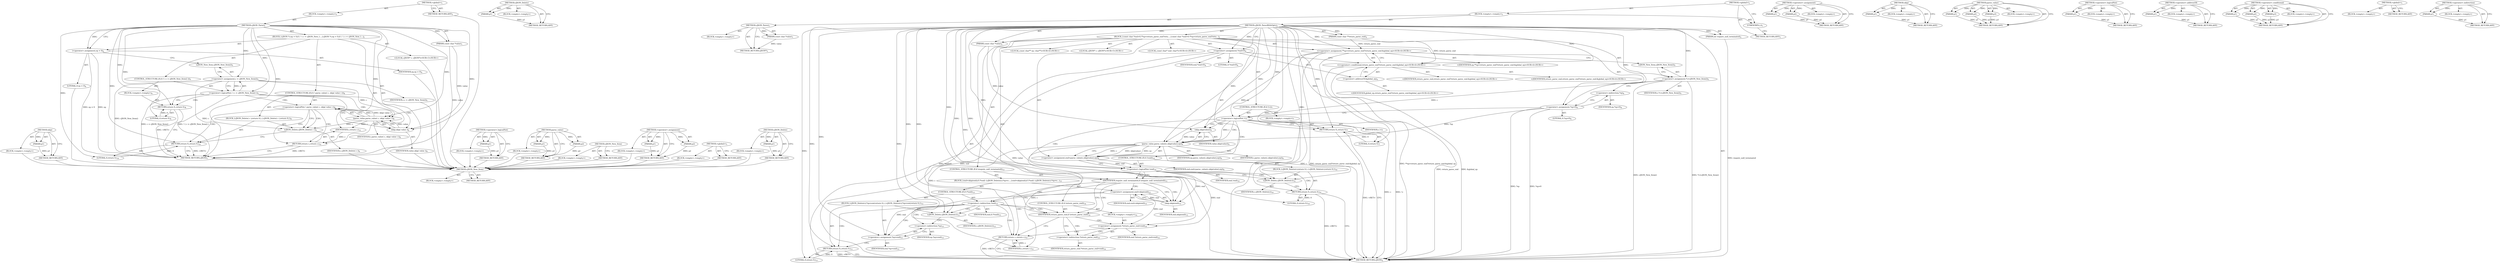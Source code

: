 digraph "&lt;operator&gt;.indirection" {
vulnerable_76 [label=<(METHOD,skip)>];
vulnerable_77 [label=<(PARAM,p1)>];
vulnerable_78 [label=<(BLOCK,&lt;empty&gt;,&lt;empty&gt;)>];
vulnerable_79 [label=<(METHOD_RETURN,ANY)>];
vulnerable_6 [label=<(METHOD,&lt;global&gt;)<SUB>1</SUB>>];
vulnerable_7 [label=<(BLOCK,&lt;empty&gt;,&lt;empty&gt;)<SUB>1</SUB>>];
vulnerable_8 [label=<(METHOD,cJSON_Parse)<SUB>1</SUB>>];
vulnerable_9 [label=<(PARAM,const char *value)<SUB>1</SUB>>];
vulnerable_10 [label=<(BLOCK,{
	cJSON *c;
	ep = 0;
	if ( ! ( c = cJSON_New_I...,{
	cJSON *c;
	ep = 0;
	if ( ! ( c = cJSON_New_I...)<SUB>2</SUB>>];
vulnerable_11 [label="<(LOCAL,cJSON* c: cJSON*)<SUB>3</SUB>>"];
vulnerable_12 [label=<(&lt;operator&gt;.assignment,ep = 0)<SUB>4</SUB>>];
vulnerable_13 [label=<(IDENTIFIER,ep,ep = 0)<SUB>4</SUB>>];
vulnerable_14 [label=<(LITERAL,0,ep = 0)<SUB>4</SUB>>];
vulnerable_15 [label=<(CONTROL_STRUCTURE,IF,if (! ( c = cJSON_New_Item() )))<SUB>5</SUB>>];
vulnerable_16 [label=<(&lt;operator&gt;.logicalNot,! ( c = cJSON_New_Item() ))<SUB>5</SUB>>];
vulnerable_17 [label=<(&lt;operator&gt;.assignment,c = cJSON_New_Item())<SUB>5</SUB>>];
vulnerable_18 [label=<(IDENTIFIER,c,c = cJSON_New_Item())<SUB>5</SUB>>];
vulnerable_19 [label=<(cJSON_New_Item,cJSON_New_Item())<SUB>5</SUB>>];
vulnerable_20 [label=<(BLOCK,&lt;empty&gt;,&lt;empty&gt;)<SUB>6</SUB>>];
vulnerable_21 [label=<(RETURN,return 0;,return 0;)<SUB>6</SUB>>];
vulnerable_22 [label=<(LITERAL,0,return 0;)<SUB>6</SUB>>];
vulnerable_23 [label=<(CONTROL_STRUCTURE,IF,if (! parse_value( c, skip( value ) )))<SUB>8</SUB>>];
vulnerable_24 [label=<(&lt;operator&gt;.logicalNot,! parse_value( c, skip( value ) ))<SUB>8</SUB>>];
vulnerable_25 [label=<(parse_value,parse_value( c, skip( value ) ))<SUB>8</SUB>>];
vulnerable_26 [label=<(IDENTIFIER,c,parse_value( c, skip( value ) ))<SUB>8</SUB>>];
vulnerable_27 [label=<(skip,skip( value ))<SUB>8</SUB>>];
vulnerable_28 [label=<(IDENTIFIER,value,skip( value ))<SUB>8</SUB>>];
vulnerable_29 [label=<(BLOCK,{
		cJSON_Delete( c );
		return 0;
	},{
		cJSON_Delete( c );
		return 0;
	})<SUB>8</SUB>>];
vulnerable_30 [label=<(cJSON_Delete,cJSON_Delete( c ))<SUB>9</SUB>>];
vulnerable_31 [label=<(IDENTIFIER,c,cJSON_Delete( c ))<SUB>9</SUB>>];
vulnerable_32 [label=<(RETURN,return 0;,return 0;)<SUB>10</SUB>>];
vulnerable_33 [label=<(LITERAL,0,return 0;)<SUB>10</SUB>>];
vulnerable_34 [label=<(RETURN,return c;,return c;)<SUB>12</SUB>>];
vulnerable_35 [label=<(IDENTIFIER,c,return c;)<SUB>12</SUB>>];
vulnerable_36 [label=<(METHOD_RETURN,cJSON)<SUB>1</SUB>>];
vulnerable_38 [label=<(METHOD_RETURN,ANY)<SUB>1</SUB>>];
vulnerable_64 [label=<(METHOD,&lt;operator&gt;.logicalNot)>];
vulnerable_65 [label=<(PARAM,p1)>];
vulnerable_66 [label=<(BLOCK,&lt;empty&gt;,&lt;empty&gt;)>];
vulnerable_67 [label=<(METHOD_RETURN,ANY)>];
vulnerable_71 [label=<(METHOD,parse_value)>];
vulnerable_72 [label=<(PARAM,p1)>];
vulnerable_73 [label=<(PARAM,p2)>];
vulnerable_74 [label=<(BLOCK,&lt;empty&gt;,&lt;empty&gt;)>];
vulnerable_75 [label=<(METHOD_RETURN,ANY)>];
vulnerable_68 [label=<(METHOD,cJSON_New_Item)>];
vulnerable_69 [label=<(BLOCK,&lt;empty&gt;,&lt;empty&gt;)>];
vulnerable_70 [label=<(METHOD_RETURN,ANY)>];
vulnerable_59 [label=<(METHOD,&lt;operator&gt;.assignment)>];
vulnerable_60 [label=<(PARAM,p1)>];
vulnerable_61 [label=<(PARAM,p2)>];
vulnerable_62 [label=<(BLOCK,&lt;empty&gt;,&lt;empty&gt;)>];
vulnerable_63 [label=<(METHOD_RETURN,ANY)>];
vulnerable_53 [label=<(METHOD,&lt;global&gt;)<SUB>1</SUB>>];
vulnerable_54 [label=<(BLOCK,&lt;empty&gt;,&lt;empty&gt;)>];
vulnerable_55 [label=<(METHOD_RETURN,ANY)>];
vulnerable_80 [label=<(METHOD,cJSON_Delete)>];
vulnerable_81 [label=<(PARAM,p1)>];
vulnerable_82 [label=<(BLOCK,&lt;empty&gt;,&lt;empty&gt;)>];
vulnerable_83 [label=<(METHOD_RETURN,ANY)>];
fixed_128 [label=<(METHOD,cJSON_New_Item)>];
fixed_129 [label=<(BLOCK,&lt;empty&gt;,&lt;empty&gt;)>];
fixed_130 [label=<(METHOD_RETURN,ANY)>];
fixed_149 [label=<(METHOD,cJSON_Delete)>];
fixed_150 [label=<(PARAM,p1)>];
fixed_151 [label=<(BLOCK,&lt;empty&gt;,&lt;empty&gt;)>];
fixed_152 [label=<(METHOD_RETURN,ANY)>];
fixed_6 [label=<(METHOD,&lt;global&gt;)<SUB>1</SUB>>];
fixed_7 [label=<(BLOCK,&lt;empty&gt;,&lt;empty&gt;)<SUB>1</SUB>>];
fixed_8 [label=<(METHOD,cJSON_Parse)<SUB>1</SUB>>];
fixed_9 [label=<(PARAM,const char *value)<SUB>1</SUB>>];
fixed_10 [label=<(BLOCK,&lt;empty&gt;,&lt;empty&gt;)>];
fixed_11 [label=<(METHOD_RETURN,cJSON*)<SUB>1</SUB>>];
fixed_13 [label=<(UNKNOWN,),))<SUB>1</SUB>>];
fixed_14 [label=<(METHOD,cJSON_ParseWithOpts)<SUB>2</SUB>>];
fixed_15 [label=<(PARAM,const char *value)<SUB>2</SUB>>];
fixed_16 [label=<(PARAM,const char **return_parse_end)<SUB>2</SUB>>];
fixed_17 [label=<(PARAM,int require_null_terminated)<SUB>2</SUB>>];
fixed_18 [label=<(BLOCK,{
	const char *end=0,**ep=return_parse_end?retu...,{
	const char *end=0,**ep=return_parse_end?retu...)<SUB>3</SUB>>];
fixed_19 [label="<(LOCAL,const char* end: char*)<SUB>4</SUB>>"];
fixed_20 [label="<(LOCAL,const char** ep: char**)<SUB>4</SUB>>"];
fixed_21 [label=<(&lt;operator&gt;.assignment,*end=0)<SUB>4</SUB>>];
fixed_22 [label=<(IDENTIFIER,end,*end=0)<SUB>4</SUB>>];
fixed_23 [label=<(LITERAL,0,*end=0)<SUB>4</SUB>>];
fixed_24 [label="<(&lt;operator&gt;.assignment,**ep=return_parse_end?return_parse_end:&amp;global_ep)<SUB>4</SUB>>"];
fixed_25 [label="<(IDENTIFIER,ep,**ep=return_parse_end?return_parse_end:&amp;global_ep)<SUB>4</SUB>>"];
fixed_26 [label="<(&lt;operator&gt;.conditional,return_parse_end?return_parse_end:&amp;global_ep)<SUB>4</SUB>>"];
fixed_27 [label="<(IDENTIFIER,return_parse_end,return_parse_end?return_parse_end:&amp;global_ep)<SUB>4</SUB>>"];
fixed_28 [label="<(IDENTIFIER,return_parse_end,return_parse_end?return_parse_end:&amp;global_ep)<SUB>4</SUB>>"];
fixed_29 [label=<(&lt;operator&gt;.addressOf,&amp;global_ep)<SUB>4</SUB>>];
fixed_30 [label="<(IDENTIFIER,global_ep,return_parse_end?return_parse_end:&amp;global_ep)<SUB>4</SUB>>"];
fixed_31 [label="<(LOCAL,cJSON* c: cJSON*)<SUB>5</SUB>>"];
fixed_32 [label=<(&lt;operator&gt;.assignment,*c=cJSON_New_Item())<SUB>5</SUB>>];
fixed_33 [label=<(IDENTIFIER,c,*c=cJSON_New_Item())<SUB>5</SUB>>];
fixed_34 [label=<(cJSON_New_Item,cJSON_New_Item())<SUB>5</SUB>>];
fixed_35 [label=<(&lt;operator&gt;.assignment,*ep=0)<SUB>6</SUB>>];
fixed_36 [label=<(&lt;operator&gt;.indirection,*ep)<SUB>6</SUB>>];
fixed_37 [label=<(IDENTIFIER,ep,*ep=0)<SUB>6</SUB>>];
fixed_38 [label=<(LITERAL,0,*ep=0)<SUB>6</SUB>>];
fixed_39 [label=<(CONTROL_STRUCTURE,IF,if (!c))<SUB>7</SUB>>];
fixed_40 [label=<(&lt;operator&gt;.logicalNot,!c)<SUB>7</SUB>>];
fixed_41 [label=<(IDENTIFIER,c,!c)<SUB>7</SUB>>];
fixed_42 [label=<(BLOCK,&lt;empty&gt;,&lt;empty&gt;)<SUB>7</SUB>>];
fixed_43 [label=<(RETURN,return 0;,return 0;)<SUB>7</SUB>>];
fixed_44 [label=<(LITERAL,0,return 0;)<SUB>7</SUB>>];
fixed_45 [label=<(&lt;operator&gt;.assignment,end=parse_value(c,skip(value),ep))<SUB>9</SUB>>];
fixed_46 [label=<(IDENTIFIER,end,end=parse_value(c,skip(value),ep))<SUB>9</SUB>>];
fixed_47 [label=<(parse_value,parse_value(c,skip(value),ep))<SUB>9</SUB>>];
fixed_48 [label=<(IDENTIFIER,c,parse_value(c,skip(value),ep))<SUB>9</SUB>>];
fixed_49 [label=<(skip,skip(value))<SUB>9</SUB>>];
fixed_50 [label=<(IDENTIFIER,value,skip(value))<SUB>9</SUB>>];
fixed_51 [label=<(IDENTIFIER,ep,parse_value(c,skip(value),ep))<SUB>9</SUB>>];
fixed_52 [label=<(CONTROL_STRUCTURE,IF,if (!end))<SUB>10</SUB>>];
fixed_53 [label=<(&lt;operator&gt;.logicalNot,!end)<SUB>10</SUB>>];
fixed_54 [label=<(IDENTIFIER,end,!end)<SUB>10</SUB>>];
fixed_55 [label=<(BLOCK,{cJSON_Delete(c);return 0;},{cJSON_Delete(c);return 0;})<SUB>10</SUB>>];
fixed_56 [label=<(cJSON_Delete,cJSON_Delete(c))<SUB>10</SUB>>];
fixed_57 [label=<(IDENTIFIER,c,cJSON_Delete(c))<SUB>10</SUB>>];
fixed_58 [label=<(RETURN,return 0;,return 0;)<SUB>10</SUB>>];
fixed_59 [label=<(LITERAL,0,return 0;)<SUB>10</SUB>>];
fixed_60 [label=<(CONTROL_STRUCTURE,IF,if (require_null_terminated))<SUB>13</SUB>>];
fixed_61 [label=<(IDENTIFIER,require_null_terminated,if (require_null_terminated))<SUB>13</SUB>>];
fixed_62 [label=<(BLOCK,{end=skip(end);if (*end) {cJSON_Delete(c);*ep=e...,{end=skip(end);if (*end) {cJSON_Delete(c);*ep=e...)<SUB>13</SUB>>];
fixed_63 [label=<(&lt;operator&gt;.assignment,end=skip(end))<SUB>13</SUB>>];
fixed_64 [label=<(IDENTIFIER,end,end=skip(end))<SUB>13</SUB>>];
fixed_65 [label=<(skip,skip(end))<SUB>13</SUB>>];
fixed_66 [label=<(IDENTIFIER,end,skip(end))<SUB>13</SUB>>];
fixed_67 [label=<(CONTROL_STRUCTURE,IF,if (*end))<SUB>13</SUB>>];
fixed_68 [label=<(&lt;operator&gt;.indirection,*end)<SUB>13</SUB>>];
fixed_69 [label=<(IDENTIFIER,end,if (*end))<SUB>13</SUB>>];
fixed_70 [label=<(BLOCK,{cJSON_Delete(c);*ep=end;return 0;},{cJSON_Delete(c);*ep=end;return 0;})<SUB>13</SUB>>];
fixed_71 [label=<(cJSON_Delete,cJSON_Delete(c))<SUB>13</SUB>>];
fixed_72 [label=<(IDENTIFIER,c,cJSON_Delete(c))<SUB>13</SUB>>];
fixed_73 [label=<(&lt;operator&gt;.assignment,*ep=end)<SUB>13</SUB>>];
fixed_74 [label=<(&lt;operator&gt;.indirection,*ep)<SUB>13</SUB>>];
fixed_75 [label=<(IDENTIFIER,ep,*ep=end)<SUB>13</SUB>>];
fixed_76 [label=<(IDENTIFIER,end,*ep=end)<SUB>13</SUB>>];
fixed_77 [label=<(RETURN,return 0;,return 0;)<SUB>13</SUB>>];
fixed_78 [label=<(LITERAL,0,return 0;)<SUB>13</SUB>>];
fixed_79 [label=<(CONTROL_STRUCTURE,IF,if (return_parse_end))<SUB>14</SUB>>];
fixed_80 [label=<(IDENTIFIER,return_parse_end,if (return_parse_end))<SUB>14</SUB>>];
fixed_81 [label=<(BLOCK,&lt;empty&gt;,&lt;empty&gt;)<SUB>14</SUB>>];
fixed_82 [label=<(&lt;operator&gt;.assignment,*return_parse_end=end)<SUB>14</SUB>>];
fixed_83 [label=<(&lt;operator&gt;.indirection,*return_parse_end)<SUB>14</SUB>>];
fixed_84 [label=<(IDENTIFIER,return_parse_end,*return_parse_end=end)<SUB>14</SUB>>];
fixed_85 [label=<(IDENTIFIER,end,*return_parse_end=end)<SUB>14</SUB>>];
fixed_86 [label=<(RETURN,return c;,return c;)<SUB>15</SUB>>];
fixed_87 [label=<(IDENTIFIER,c,return c;)<SUB>15</SUB>>];
fixed_88 [label=<(METHOD_RETURN,cJSON)<SUB>2</SUB>>];
fixed_90 [label=<(METHOD_RETURN,ANY)<SUB>1</SUB>>];
fixed_113 [label=<(METHOD,&lt;operator&gt;.assignment)>];
fixed_114 [label=<(PARAM,p1)>];
fixed_115 [label=<(PARAM,p2)>];
fixed_116 [label=<(BLOCK,&lt;empty&gt;,&lt;empty&gt;)>];
fixed_117 [label=<(METHOD_RETURN,ANY)>];
fixed_145 [label=<(METHOD,skip)>];
fixed_146 [label=<(PARAM,p1)>];
fixed_147 [label=<(BLOCK,&lt;empty&gt;,&lt;empty&gt;)>];
fixed_148 [label=<(METHOD_RETURN,ANY)>];
fixed_139 [label=<(METHOD,parse_value)>];
fixed_140 [label=<(PARAM,p1)>];
fixed_141 [label=<(PARAM,p2)>];
fixed_142 [label=<(PARAM,p3)>];
fixed_143 [label=<(BLOCK,&lt;empty&gt;,&lt;empty&gt;)>];
fixed_144 [label=<(METHOD_RETURN,ANY)>];
fixed_135 [label=<(METHOD,&lt;operator&gt;.logicalNot)>];
fixed_136 [label=<(PARAM,p1)>];
fixed_137 [label=<(BLOCK,&lt;empty&gt;,&lt;empty&gt;)>];
fixed_138 [label=<(METHOD_RETURN,ANY)>];
fixed_124 [label=<(METHOD,&lt;operator&gt;.addressOf)>];
fixed_125 [label=<(PARAM,p1)>];
fixed_126 [label=<(BLOCK,&lt;empty&gt;,&lt;empty&gt;)>];
fixed_127 [label=<(METHOD_RETURN,ANY)>];
fixed_118 [label=<(METHOD,&lt;operator&gt;.conditional)>];
fixed_119 [label=<(PARAM,p1)>];
fixed_120 [label=<(PARAM,p2)>];
fixed_121 [label=<(PARAM,p3)>];
fixed_122 [label=<(BLOCK,&lt;empty&gt;,&lt;empty&gt;)>];
fixed_123 [label=<(METHOD_RETURN,ANY)>];
fixed_107 [label=<(METHOD,&lt;global&gt;)<SUB>1</SUB>>];
fixed_108 [label=<(BLOCK,&lt;empty&gt;,&lt;empty&gt;)>];
fixed_109 [label=<(METHOD_RETURN,ANY)>];
fixed_131 [label=<(METHOD,&lt;operator&gt;.indirection)>];
fixed_132 [label=<(PARAM,p1)>];
fixed_133 [label=<(BLOCK,&lt;empty&gt;,&lt;empty&gt;)>];
fixed_134 [label=<(METHOD_RETURN,ANY)>];
vulnerable_76 -> vulnerable_77  [key=0, label="AST: "];
vulnerable_76 -> vulnerable_77  [key=1, label="DDG: "];
vulnerable_76 -> vulnerable_78  [key=0, label="AST: "];
vulnerable_76 -> vulnerable_79  [key=0, label="AST: "];
vulnerable_76 -> vulnerable_79  [key=1, label="CFG: "];
vulnerable_77 -> vulnerable_79  [key=0, label="DDG: p1"];
vulnerable_78 -> fixed_128  [key=0];
vulnerable_79 -> fixed_128  [key=0];
vulnerable_6 -> vulnerable_7  [key=0, label="AST: "];
vulnerable_6 -> vulnerable_38  [key=0, label="AST: "];
vulnerable_6 -> vulnerable_38  [key=1, label="CFG: "];
vulnerable_7 -> vulnerable_8  [key=0, label="AST: "];
vulnerable_8 -> vulnerable_9  [key=0, label="AST: "];
vulnerable_8 -> vulnerable_9  [key=1, label="DDG: "];
vulnerable_8 -> vulnerable_10  [key=0, label="AST: "];
vulnerable_8 -> vulnerable_36  [key=0, label="AST: "];
vulnerable_8 -> vulnerable_12  [key=0, label="CFG: "];
vulnerable_8 -> vulnerable_12  [key=1, label="DDG: "];
vulnerable_8 -> vulnerable_35  [key=0, label="DDG: "];
vulnerable_8 -> vulnerable_16  [key=0, label="DDG: "];
vulnerable_8 -> vulnerable_21  [key=0, label="DDG: "];
vulnerable_8 -> vulnerable_32  [key=0, label="DDG: "];
vulnerable_8 -> vulnerable_17  [key=0, label="DDG: "];
vulnerable_8 -> vulnerable_22  [key=0, label="DDG: "];
vulnerable_8 -> vulnerable_25  [key=0, label="DDG: "];
vulnerable_8 -> vulnerable_30  [key=0, label="DDG: "];
vulnerable_8 -> vulnerable_33  [key=0, label="DDG: "];
vulnerable_8 -> vulnerable_27  [key=0, label="DDG: "];
vulnerable_9 -> vulnerable_36  [key=0, label="DDG: value"];
vulnerable_9 -> vulnerable_27  [key=0, label="DDG: value"];
vulnerable_10 -> vulnerable_11  [key=0, label="AST: "];
vulnerable_10 -> vulnerable_12  [key=0, label="AST: "];
vulnerable_10 -> vulnerable_15  [key=0, label="AST: "];
vulnerable_10 -> vulnerable_23  [key=0, label="AST: "];
vulnerable_10 -> vulnerable_34  [key=0, label="AST: "];
vulnerable_11 -> fixed_128  [key=0];
vulnerable_12 -> vulnerable_13  [key=0, label="AST: "];
vulnerable_12 -> vulnerable_14  [key=0, label="AST: "];
vulnerable_12 -> vulnerable_19  [key=0, label="CFG: "];
vulnerable_12 -> vulnerable_36  [key=0, label="DDG: ep = 0"];
vulnerable_12 -> vulnerable_36  [key=1, label="DDG: ep"];
vulnerable_13 -> fixed_128  [key=0];
vulnerable_14 -> fixed_128  [key=0];
vulnerable_15 -> vulnerable_16  [key=0, label="AST: "];
vulnerable_15 -> vulnerable_20  [key=0, label="AST: "];
vulnerable_16 -> vulnerable_17  [key=0, label="AST: "];
vulnerable_16 -> vulnerable_21  [key=0, label="CFG: "];
vulnerable_16 -> vulnerable_21  [key=1, label="CDG: "];
vulnerable_16 -> vulnerable_27  [key=0, label="CFG: "];
vulnerable_16 -> vulnerable_27  [key=1, label="CDG: "];
vulnerable_16 -> vulnerable_36  [key=0, label="DDG: c = cJSON_New_Item()"];
vulnerable_16 -> vulnerable_36  [key=1, label="DDG: ! ( c = cJSON_New_Item() )"];
vulnerable_16 -> vulnerable_24  [key=0, label="CDG: "];
vulnerable_16 -> vulnerable_25  [key=0, label="CDG: "];
vulnerable_17 -> vulnerable_18  [key=0, label="AST: "];
vulnerable_17 -> vulnerable_19  [key=0, label="AST: "];
vulnerable_17 -> vulnerable_16  [key=0, label="CFG: "];
vulnerable_17 -> vulnerable_16  [key=1, label="DDG: c"];
vulnerable_17 -> vulnerable_36  [key=0, label="DDG: c"];
vulnerable_17 -> vulnerable_36  [key=1, label="DDG: cJSON_New_Item()"];
vulnerable_17 -> vulnerable_25  [key=0, label="DDG: c"];
vulnerable_18 -> fixed_128  [key=0];
vulnerable_19 -> vulnerable_17  [key=0, label="CFG: "];
vulnerable_20 -> vulnerable_21  [key=0, label="AST: "];
vulnerable_21 -> vulnerable_22  [key=0, label="AST: "];
vulnerable_21 -> vulnerable_36  [key=0, label="CFG: "];
vulnerable_21 -> vulnerable_36  [key=1, label="DDG: &lt;RET&gt;"];
vulnerable_22 -> vulnerable_21  [key=0, label="DDG: 0"];
vulnerable_23 -> vulnerable_24  [key=0, label="AST: "];
vulnerable_23 -> vulnerable_29  [key=0, label="AST: "];
vulnerable_24 -> vulnerable_25  [key=0, label="AST: "];
vulnerable_24 -> vulnerable_30  [key=0, label="CFG: "];
vulnerable_24 -> vulnerable_30  [key=1, label="CDG: "];
vulnerable_24 -> vulnerable_34  [key=0, label="CFG: "];
vulnerable_24 -> vulnerable_34  [key=1, label="CDG: "];
vulnerable_24 -> vulnerable_32  [key=0, label="CDG: "];
vulnerable_25 -> vulnerable_26  [key=0, label="AST: "];
vulnerable_25 -> vulnerable_27  [key=0, label="AST: "];
vulnerable_25 -> vulnerable_24  [key=0, label="CFG: "];
vulnerable_25 -> vulnerable_24  [key=1, label="DDG: c"];
vulnerable_25 -> vulnerable_24  [key=2, label="DDG: skip( value )"];
vulnerable_25 -> vulnerable_35  [key=0, label="DDG: c"];
vulnerable_25 -> vulnerable_30  [key=0, label="DDG: c"];
vulnerable_26 -> fixed_128  [key=0];
vulnerable_27 -> vulnerable_28  [key=0, label="AST: "];
vulnerable_27 -> vulnerable_25  [key=0, label="CFG: "];
vulnerable_27 -> vulnerable_25  [key=1, label="DDG: value"];
vulnerable_28 -> fixed_128  [key=0];
vulnerable_29 -> vulnerable_30  [key=0, label="AST: "];
vulnerable_29 -> vulnerable_32  [key=0, label="AST: "];
vulnerable_30 -> vulnerable_31  [key=0, label="AST: "];
vulnerable_30 -> vulnerable_32  [key=0, label="CFG: "];
vulnerable_31 -> fixed_128  [key=0];
vulnerable_32 -> vulnerable_33  [key=0, label="AST: "];
vulnerable_32 -> vulnerable_36  [key=0, label="CFG: "];
vulnerable_32 -> vulnerable_36  [key=1, label="DDG: &lt;RET&gt;"];
vulnerable_33 -> vulnerable_32  [key=0, label="DDG: 0"];
vulnerable_34 -> vulnerable_35  [key=0, label="AST: "];
vulnerable_34 -> vulnerable_36  [key=0, label="CFG: "];
vulnerable_34 -> vulnerable_36  [key=1, label="DDG: &lt;RET&gt;"];
vulnerable_35 -> vulnerable_34  [key=0, label="DDG: c"];
vulnerable_36 -> fixed_128  [key=0];
vulnerable_38 -> fixed_128  [key=0];
vulnerable_64 -> vulnerable_65  [key=0, label="AST: "];
vulnerable_64 -> vulnerable_65  [key=1, label="DDG: "];
vulnerable_64 -> vulnerable_66  [key=0, label="AST: "];
vulnerable_64 -> vulnerable_67  [key=0, label="AST: "];
vulnerable_64 -> vulnerable_67  [key=1, label="CFG: "];
vulnerable_65 -> vulnerable_67  [key=0, label="DDG: p1"];
vulnerable_66 -> fixed_128  [key=0];
vulnerable_67 -> fixed_128  [key=0];
vulnerable_71 -> vulnerable_72  [key=0, label="AST: "];
vulnerable_71 -> vulnerable_72  [key=1, label="DDG: "];
vulnerable_71 -> vulnerable_74  [key=0, label="AST: "];
vulnerable_71 -> vulnerable_73  [key=0, label="AST: "];
vulnerable_71 -> vulnerable_73  [key=1, label="DDG: "];
vulnerable_71 -> vulnerable_75  [key=0, label="AST: "];
vulnerable_71 -> vulnerable_75  [key=1, label="CFG: "];
vulnerable_72 -> vulnerable_75  [key=0, label="DDG: p1"];
vulnerable_73 -> vulnerable_75  [key=0, label="DDG: p2"];
vulnerable_74 -> fixed_128  [key=0];
vulnerable_75 -> fixed_128  [key=0];
vulnerable_68 -> vulnerable_69  [key=0, label="AST: "];
vulnerable_68 -> vulnerable_70  [key=0, label="AST: "];
vulnerable_68 -> vulnerable_70  [key=1, label="CFG: "];
vulnerable_69 -> fixed_128  [key=0];
vulnerable_70 -> fixed_128  [key=0];
vulnerable_59 -> vulnerable_60  [key=0, label="AST: "];
vulnerable_59 -> vulnerable_60  [key=1, label="DDG: "];
vulnerable_59 -> vulnerable_62  [key=0, label="AST: "];
vulnerable_59 -> vulnerable_61  [key=0, label="AST: "];
vulnerable_59 -> vulnerable_61  [key=1, label="DDG: "];
vulnerable_59 -> vulnerable_63  [key=0, label="AST: "];
vulnerable_59 -> vulnerable_63  [key=1, label="CFG: "];
vulnerable_60 -> vulnerable_63  [key=0, label="DDG: p1"];
vulnerable_61 -> vulnerable_63  [key=0, label="DDG: p2"];
vulnerable_62 -> fixed_128  [key=0];
vulnerable_63 -> fixed_128  [key=0];
vulnerable_53 -> vulnerable_54  [key=0, label="AST: "];
vulnerable_53 -> vulnerable_55  [key=0, label="AST: "];
vulnerable_53 -> vulnerable_55  [key=1, label="CFG: "];
vulnerable_54 -> fixed_128  [key=0];
vulnerable_55 -> fixed_128  [key=0];
vulnerable_80 -> vulnerable_81  [key=0, label="AST: "];
vulnerable_80 -> vulnerable_81  [key=1, label="DDG: "];
vulnerable_80 -> vulnerable_82  [key=0, label="AST: "];
vulnerable_80 -> vulnerable_83  [key=0, label="AST: "];
vulnerable_80 -> vulnerable_83  [key=1, label="CFG: "];
vulnerable_81 -> vulnerable_83  [key=0, label="DDG: p1"];
vulnerable_82 -> fixed_128  [key=0];
vulnerable_83 -> fixed_128  [key=0];
fixed_128 -> fixed_129  [key=0, label="AST: "];
fixed_128 -> fixed_130  [key=0, label="AST: "];
fixed_128 -> fixed_130  [key=1, label="CFG: "];
fixed_149 -> fixed_150  [key=0, label="AST: "];
fixed_149 -> fixed_150  [key=1, label="DDG: "];
fixed_149 -> fixed_151  [key=0, label="AST: "];
fixed_149 -> fixed_152  [key=0, label="AST: "];
fixed_149 -> fixed_152  [key=1, label="CFG: "];
fixed_150 -> fixed_152  [key=0, label="DDG: p1"];
fixed_6 -> fixed_7  [key=0, label="AST: "];
fixed_6 -> fixed_90  [key=0, label="AST: "];
fixed_6 -> fixed_13  [key=0, label="CFG: "];
fixed_7 -> fixed_8  [key=0, label="AST: "];
fixed_7 -> fixed_13  [key=0, label="AST: "];
fixed_7 -> fixed_14  [key=0, label="AST: "];
fixed_8 -> fixed_9  [key=0, label="AST: "];
fixed_8 -> fixed_9  [key=1, label="DDG: "];
fixed_8 -> fixed_10  [key=0, label="AST: "];
fixed_8 -> fixed_11  [key=0, label="AST: "];
fixed_8 -> fixed_11  [key=1, label="CFG: "];
fixed_9 -> fixed_11  [key=0, label="DDG: value"];
fixed_13 -> fixed_90  [key=0, label="CFG: "];
fixed_14 -> fixed_15  [key=0, label="AST: "];
fixed_14 -> fixed_15  [key=1, label="DDG: "];
fixed_14 -> fixed_16  [key=0, label="AST: "];
fixed_14 -> fixed_16  [key=1, label="DDG: "];
fixed_14 -> fixed_17  [key=0, label="AST: "];
fixed_14 -> fixed_17  [key=1, label="DDG: "];
fixed_14 -> fixed_18  [key=0, label="AST: "];
fixed_14 -> fixed_88  [key=0, label="AST: "];
fixed_14 -> fixed_21  [key=0, label="CFG: "];
fixed_14 -> fixed_21  [key=1, label="DDG: "];
fixed_14 -> fixed_24  [key=0, label="DDG: "];
fixed_14 -> fixed_32  [key=0, label="DDG: "];
fixed_14 -> fixed_35  [key=0, label="DDG: "];
fixed_14 -> fixed_61  [key=0, label="DDG: "];
fixed_14 -> fixed_80  [key=0, label="DDG: "];
fixed_14 -> fixed_87  [key=0, label="DDG: "];
fixed_14 -> fixed_26  [key=0, label="DDG: "];
fixed_14 -> fixed_40  [key=0, label="DDG: "];
fixed_14 -> fixed_43  [key=0, label="DDG: "];
fixed_14 -> fixed_47  [key=0, label="DDG: "];
fixed_14 -> fixed_53  [key=0, label="DDG: "];
fixed_14 -> fixed_58  [key=0, label="DDG: "];
fixed_14 -> fixed_82  [key=0, label="DDG: "];
fixed_14 -> fixed_44  [key=0, label="DDG: "];
fixed_14 -> fixed_49  [key=0, label="DDG: "];
fixed_14 -> fixed_56  [key=0, label="DDG: "];
fixed_14 -> fixed_59  [key=0, label="DDG: "];
fixed_14 -> fixed_65  [key=0, label="DDG: "];
fixed_14 -> fixed_73  [key=0, label="DDG: "];
fixed_14 -> fixed_77  [key=0, label="DDG: "];
fixed_14 -> fixed_71  [key=0, label="DDG: "];
fixed_14 -> fixed_78  [key=0, label="DDG: "];
fixed_15 -> fixed_88  [key=0, label="DDG: value"];
fixed_15 -> fixed_49  [key=0, label="DDG: value"];
fixed_16 -> fixed_24  [key=0, label="DDG: return_parse_end"];
fixed_16 -> fixed_26  [key=0, label="DDG: return_parse_end"];
fixed_17 -> fixed_88  [key=0, label="DDG: require_null_terminated"];
fixed_18 -> fixed_19  [key=0, label="AST: "];
fixed_18 -> fixed_20  [key=0, label="AST: "];
fixed_18 -> fixed_21  [key=0, label="AST: "];
fixed_18 -> fixed_24  [key=0, label="AST: "];
fixed_18 -> fixed_31  [key=0, label="AST: "];
fixed_18 -> fixed_32  [key=0, label="AST: "];
fixed_18 -> fixed_35  [key=0, label="AST: "];
fixed_18 -> fixed_39  [key=0, label="AST: "];
fixed_18 -> fixed_45  [key=0, label="AST: "];
fixed_18 -> fixed_52  [key=0, label="AST: "];
fixed_18 -> fixed_60  [key=0, label="AST: "];
fixed_18 -> fixed_79  [key=0, label="AST: "];
fixed_18 -> fixed_86  [key=0, label="AST: "];
fixed_21 -> fixed_22  [key=0, label="AST: "];
fixed_21 -> fixed_23  [key=0, label="AST: "];
fixed_21 -> fixed_26  [key=0, label="CFG: "];
fixed_21 -> fixed_29  [key=0, label="CFG: "];
fixed_21 -> fixed_88  [key=0, label="DDG: end"];
fixed_21 -> fixed_88  [key=1, label="DDG: *end=0"];
fixed_24 -> fixed_25  [key=0, label="AST: "];
fixed_24 -> fixed_26  [key=0, label="AST: "];
fixed_24 -> fixed_34  [key=0, label="CFG: "];
fixed_24 -> fixed_88  [key=0, label="DDG: ep"];
fixed_24 -> fixed_88  [key=1, label="DDG: return_parse_end?return_parse_end:&amp;global_ep"];
fixed_24 -> fixed_88  [key=2, label="DDG: **ep=return_parse_end?return_parse_end:&amp;global_ep"];
fixed_24 -> fixed_47  [key=0, label="DDG: ep"];
fixed_26 -> fixed_27  [key=0, label="AST: "];
fixed_26 -> fixed_28  [key=0, label="AST: "];
fixed_26 -> fixed_29  [key=0, label="AST: "];
fixed_26 -> fixed_24  [key=0, label="CFG: "];
fixed_26 -> fixed_88  [key=0, label="DDG: return_parse_end"];
fixed_26 -> fixed_88  [key=1, label="DDG: &amp;global_ep"];
fixed_29 -> fixed_30  [key=0, label="AST: "];
fixed_29 -> fixed_26  [key=0, label="CFG: "];
fixed_32 -> fixed_33  [key=0, label="AST: "];
fixed_32 -> fixed_34  [key=0, label="AST: "];
fixed_32 -> fixed_36  [key=0, label="CFG: "];
fixed_32 -> fixed_88  [key=0, label="DDG: cJSON_New_Item()"];
fixed_32 -> fixed_88  [key=1, label="DDG: *c=cJSON_New_Item()"];
fixed_32 -> fixed_40  [key=0, label="DDG: c"];
fixed_34 -> fixed_32  [key=0, label="CFG: "];
fixed_35 -> fixed_36  [key=0, label="AST: "];
fixed_35 -> fixed_38  [key=0, label="AST: "];
fixed_35 -> fixed_40  [key=0, label="CFG: "];
fixed_35 -> fixed_88  [key=0, label="DDG: *ep"];
fixed_35 -> fixed_88  [key=1, label="DDG: *ep=0"];
fixed_35 -> fixed_47  [key=0, label="DDG: *ep"];
fixed_36 -> fixed_37  [key=0, label="AST: "];
fixed_36 -> fixed_35  [key=0, label="CFG: "];
fixed_39 -> fixed_40  [key=0, label="AST: "];
fixed_39 -> fixed_42  [key=0, label="AST: "];
fixed_40 -> fixed_41  [key=0, label="AST: "];
fixed_40 -> fixed_43  [key=0, label="CFG: "];
fixed_40 -> fixed_43  [key=1, label="CDG: "];
fixed_40 -> fixed_49  [key=0, label="CFG: "];
fixed_40 -> fixed_49  [key=1, label="CDG: "];
fixed_40 -> fixed_88  [key=0, label="DDG: c"];
fixed_40 -> fixed_88  [key=1, label="DDG: !c"];
fixed_40 -> fixed_47  [key=0, label="DDG: c"];
fixed_40 -> fixed_47  [key=1, label="CDG: "];
fixed_40 -> fixed_53  [key=0, label="CDG: "];
fixed_40 -> fixed_45  [key=0, label="CDG: "];
fixed_42 -> fixed_43  [key=0, label="AST: "];
fixed_43 -> fixed_44  [key=0, label="AST: "];
fixed_43 -> fixed_88  [key=0, label="CFG: "];
fixed_43 -> fixed_88  [key=1, label="DDG: &lt;RET&gt;"];
fixed_44 -> fixed_43  [key=0, label="DDG: 0"];
fixed_45 -> fixed_46  [key=0, label="AST: "];
fixed_45 -> fixed_47  [key=0, label="AST: "];
fixed_45 -> fixed_53  [key=0, label="CFG: "];
fixed_45 -> fixed_53  [key=1, label="DDG: end"];
fixed_47 -> fixed_48  [key=0, label="AST: "];
fixed_47 -> fixed_49  [key=0, label="AST: "];
fixed_47 -> fixed_51  [key=0, label="AST: "];
fixed_47 -> fixed_45  [key=0, label="CFG: "];
fixed_47 -> fixed_45  [key=1, label="DDG: c"];
fixed_47 -> fixed_45  [key=2, label="DDG: skip(value)"];
fixed_47 -> fixed_45  [key=3, label="DDG: ep"];
fixed_47 -> fixed_87  [key=0, label="DDG: c"];
fixed_47 -> fixed_56  [key=0, label="DDG: c"];
fixed_47 -> fixed_71  [key=0, label="DDG: c"];
fixed_49 -> fixed_50  [key=0, label="AST: "];
fixed_49 -> fixed_47  [key=0, label="CFG: "];
fixed_49 -> fixed_47  [key=1, label="DDG: value"];
fixed_52 -> fixed_53  [key=0, label="AST: "];
fixed_52 -> fixed_55  [key=0, label="AST: "];
fixed_53 -> fixed_54  [key=0, label="AST: "];
fixed_53 -> fixed_61  [key=0, label="CFG: "];
fixed_53 -> fixed_61  [key=1, label="CDG: "];
fixed_53 -> fixed_56  [key=0, label="CFG: "];
fixed_53 -> fixed_56  [key=1, label="CDG: "];
fixed_53 -> fixed_82  [key=0, label="DDG: end"];
fixed_53 -> fixed_65  [key=0, label="DDG: end"];
fixed_53 -> fixed_58  [key=0, label="CDG: "];
fixed_55 -> fixed_56  [key=0, label="AST: "];
fixed_55 -> fixed_58  [key=0, label="AST: "];
fixed_56 -> fixed_57  [key=0, label="AST: "];
fixed_56 -> fixed_58  [key=0, label="CFG: "];
fixed_58 -> fixed_59  [key=0, label="AST: "];
fixed_58 -> fixed_88  [key=0, label="CFG: "];
fixed_58 -> fixed_88  [key=1, label="DDG: &lt;RET&gt;"];
fixed_59 -> fixed_58  [key=0, label="DDG: 0"];
fixed_60 -> fixed_61  [key=0, label="AST: "];
fixed_60 -> fixed_62  [key=0, label="AST: "];
fixed_61 -> fixed_80  [key=0, label="CFG: "];
fixed_61 -> fixed_80  [key=1, label="CDG: "];
fixed_61 -> fixed_65  [key=0, label="CFG: "];
fixed_61 -> fixed_65  [key=1, label="CDG: "];
fixed_61 -> fixed_68  [key=0, label="CDG: "];
fixed_61 -> fixed_63  [key=0, label="CDG: "];
fixed_61 -> fixed_86  [key=0, label="CDG: "];
fixed_62 -> fixed_63  [key=0, label="AST: "];
fixed_62 -> fixed_67  [key=0, label="AST: "];
fixed_63 -> fixed_64  [key=0, label="AST: "];
fixed_63 -> fixed_65  [key=0, label="AST: "];
fixed_63 -> fixed_68  [key=0, label="CFG: "];
fixed_63 -> fixed_82  [key=0, label="DDG: end"];
fixed_63 -> fixed_73  [key=0, label="DDG: end"];
fixed_65 -> fixed_66  [key=0, label="AST: "];
fixed_65 -> fixed_63  [key=0, label="CFG: "];
fixed_65 -> fixed_63  [key=1, label="DDG: end"];
fixed_67 -> fixed_68  [key=0, label="AST: "];
fixed_67 -> fixed_70  [key=0, label="AST: "];
fixed_68 -> fixed_69  [key=0, label="AST: "];
fixed_68 -> fixed_80  [key=0, label="CFG: "];
fixed_68 -> fixed_80  [key=1, label="CDG: "];
fixed_68 -> fixed_71  [key=0, label="CFG: "];
fixed_68 -> fixed_71  [key=1, label="CDG: "];
fixed_68 -> fixed_73  [key=0, label="CDG: "];
fixed_68 -> fixed_77  [key=0, label="CDG: "];
fixed_68 -> fixed_74  [key=0, label="CDG: "];
fixed_68 -> fixed_86  [key=0, label="CDG: "];
fixed_70 -> fixed_71  [key=0, label="AST: "];
fixed_70 -> fixed_73  [key=0, label="AST: "];
fixed_70 -> fixed_77  [key=0, label="AST: "];
fixed_71 -> fixed_72  [key=0, label="AST: "];
fixed_71 -> fixed_74  [key=0, label="CFG: "];
fixed_73 -> fixed_74  [key=0, label="AST: "];
fixed_73 -> fixed_76  [key=0, label="AST: "];
fixed_73 -> fixed_77  [key=0, label="CFG: "];
fixed_74 -> fixed_75  [key=0, label="AST: "];
fixed_74 -> fixed_73  [key=0, label="CFG: "];
fixed_77 -> fixed_78  [key=0, label="AST: "];
fixed_77 -> fixed_88  [key=0, label="CFG: "];
fixed_77 -> fixed_88  [key=1, label="DDG: &lt;RET&gt;"];
fixed_78 -> fixed_77  [key=0, label="DDG: 0"];
fixed_79 -> fixed_80  [key=0, label="AST: "];
fixed_79 -> fixed_81  [key=0, label="AST: "];
fixed_80 -> fixed_83  [key=0, label="CFG: "];
fixed_80 -> fixed_83  [key=1, label="CDG: "];
fixed_80 -> fixed_86  [key=0, label="CFG: "];
fixed_80 -> fixed_82  [key=0, label="CDG: "];
fixed_81 -> fixed_82  [key=0, label="AST: "];
fixed_82 -> fixed_83  [key=0, label="AST: "];
fixed_82 -> fixed_85  [key=0, label="AST: "];
fixed_82 -> fixed_86  [key=0, label="CFG: "];
fixed_83 -> fixed_84  [key=0, label="AST: "];
fixed_83 -> fixed_82  [key=0, label="CFG: "];
fixed_86 -> fixed_87  [key=0, label="AST: "];
fixed_86 -> fixed_88  [key=0, label="CFG: "];
fixed_86 -> fixed_88  [key=1, label="DDG: &lt;RET&gt;"];
fixed_87 -> fixed_86  [key=0, label="DDG: c"];
fixed_113 -> fixed_114  [key=0, label="AST: "];
fixed_113 -> fixed_114  [key=1, label="DDG: "];
fixed_113 -> fixed_116  [key=0, label="AST: "];
fixed_113 -> fixed_115  [key=0, label="AST: "];
fixed_113 -> fixed_115  [key=1, label="DDG: "];
fixed_113 -> fixed_117  [key=0, label="AST: "];
fixed_113 -> fixed_117  [key=1, label="CFG: "];
fixed_114 -> fixed_117  [key=0, label="DDG: p1"];
fixed_115 -> fixed_117  [key=0, label="DDG: p2"];
fixed_145 -> fixed_146  [key=0, label="AST: "];
fixed_145 -> fixed_146  [key=1, label="DDG: "];
fixed_145 -> fixed_147  [key=0, label="AST: "];
fixed_145 -> fixed_148  [key=0, label="AST: "];
fixed_145 -> fixed_148  [key=1, label="CFG: "];
fixed_146 -> fixed_148  [key=0, label="DDG: p1"];
fixed_139 -> fixed_140  [key=0, label="AST: "];
fixed_139 -> fixed_140  [key=1, label="DDG: "];
fixed_139 -> fixed_143  [key=0, label="AST: "];
fixed_139 -> fixed_141  [key=0, label="AST: "];
fixed_139 -> fixed_141  [key=1, label="DDG: "];
fixed_139 -> fixed_144  [key=0, label="AST: "];
fixed_139 -> fixed_144  [key=1, label="CFG: "];
fixed_139 -> fixed_142  [key=0, label="AST: "];
fixed_139 -> fixed_142  [key=1, label="DDG: "];
fixed_140 -> fixed_144  [key=0, label="DDG: p1"];
fixed_141 -> fixed_144  [key=0, label="DDG: p2"];
fixed_142 -> fixed_144  [key=0, label="DDG: p3"];
fixed_135 -> fixed_136  [key=0, label="AST: "];
fixed_135 -> fixed_136  [key=1, label="DDG: "];
fixed_135 -> fixed_137  [key=0, label="AST: "];
fixed_135 -> fixed_138  [key=0, label="AST: "];
fixed_135 -> fixed_138  [key=1, label="CFG: "];
fixed_136 -> fixed_138  [key=0, label="DDG: p1"];
fixed_124 -> fixed_125  [key=0, label="AST: "];
fixed_124 -> fixed_125  [key=1, label="DDG: "];
fixed_124 -> fixed_126  [key=0, label="AST: "];
fixed_124 -> fixed_127  [key=0, label="AST: "];
fixed_124 -> fixed_127  [key=1, label="CFG: "];
fixed_125 -> fixed_127  [key=0, label="DDG: p1"];
fixed_118 -> fixed_119  [key=0, label="AST: "];
fixed_118 -> fixed_119  [key=1, label="DDG: "];
fixed_118 -> fixed_122  [key=0, label="AST: "];
fixed_118 -> fixed_120  [key=0, label="AST: "];
fixed_118 -> fixed_120  [key=1, label="DDG: "];
fixed_118 -> fixed_123  [key=0, label="AST: "];
fixed_118 -> fixed_123  [key=1, label="CFG: "];
fixed_118 -> fixed_121  [key=0, label="AST: "];
fixed_118 -> fixed_121  [key=1, label="DDG: "];
fixed_119 -> fixed_123  [key=0, label="DDG: p1"];
fixed_120 -> fixed_123  [key=0, label="DDG: p2"];
fixed_121 -> fixed_123  [key=0, label="DDG: p3"];
fixed_107 -> fixed_108  [key=0, label="AST: "];
fixed_107 -> fixed_109  [key=0, label="AST: "];
fixed_107 -> fixed_109  [key=1, label="CFG: "];
fixed_131 -> fixed_132  [key=0, label="AST: "];
fixed_131 -> fixed_132  [key=1, label="DDG: "];
fixed_131 -> fixed_133  [key=0, label="AST: "];
fixed_131 -> fixed_134  [key=0, label="AST: "];
fixed_131 -> fixed_134  [key=1, label="CFG: "];
fixed_132 -> fixed_134  [key=0, label="DDG: p1"];
}
